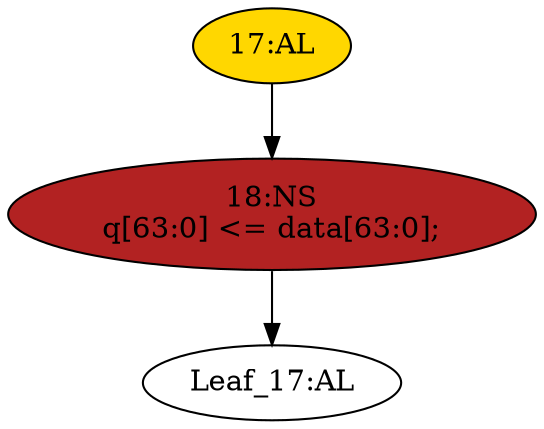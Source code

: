 strict digraph "compose( ,  )" {
	node [label="\N"];
	"17:AL"	[ast="<pyverilog.vparser.ast.Always object at 0x7f8269363790>",
		clk_sens=True,
		fillcolor=gold,
		label="17:AL",
		sens="['clk']",
		statements="[]",
		style=filled,
		typ=Always,
		use_var="['data']"];
	"18:NS"	[ast="<pyverilog.vparser.ast.NonblockingSubstitution object at 0x7f8269363610>",
		fillcolor=firebrick,
		label="18:NS
q[63:0] <= data[63:0];",
		statements="[<pyverilog.vparser.ast.NonblockingSubstitution object at 0x7f8269363610>]",
		style=filled,
		typ=NonblockingSubstitution];
	"17:AL" -> "18:NS"	[cond="[]",
		lineno=None];
	"Leaf_17:AL"	[def_var="['q']",
		label="Leaf_17:AL"];
	"18:NS" -> "Leaf_17:AL"	[cond="[]",
		lineno=None];
}
